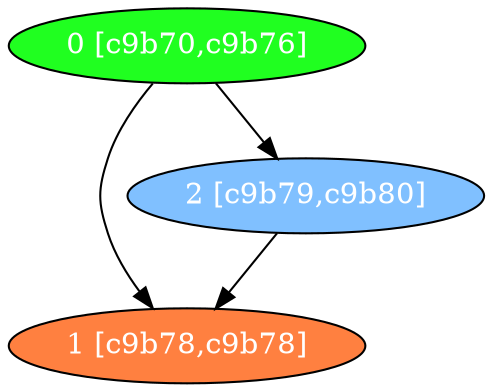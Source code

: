 diGraph libnss3{
	libnss3_0  [style=filled fillcolor="#20FF20" fontcolor="#ffffff" shape=oval label="0 [c9b70,c9b76]"]
	libnss3_1  [style=filled fillcolor="#FF8040" fontcolor="#ffffff" shape=oval label="1 [c9b78,c9b78]"]
	libnss3_2  [style=filled fillcolor="#80C0FF" fontcolor="#ffffff" shape=oval label="2 [c9b79,c9b80]"]

	libnss3_0 -> libnss3_1
	libnss3_0 -> libnss3_2
	libnss3_2 -> libnss3_1
}